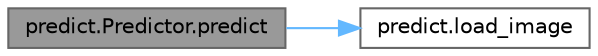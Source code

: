 digraph "predict.Predictor.predict"
{
 // LATEX_PDF_SIZE
  bgcolor="transparent";
  edge [fontname=Helvetica,fontsize=10,labelfontname=Helvetica,labelfontsize=10];
  node [fontname=Helvetica,fontsize=10,shape=box,height=0.2,width=0.4];
  rankdir="LR";
  Node1 [id="Node000001",label="predict.Predictor.predict",height=0.2,width=0.4,color="gray40", fillcolor="grey60", style="filled", fontcolor="black",tooltip=" "];
  Node1 -> Node2 [id="edge2_Node000001_Node000002",color="steelblue1",style="solid",tooltip=" "];
  Node2 [id="Node000002",label="predict.load_image",height=0.2,width=0.4,color="grey40", fillcolor="white", style="filled",URL="$namespacepredict.html#a34553b8aa02e0fc2b642a08bf6c7d746",tooltip=" "];
}
